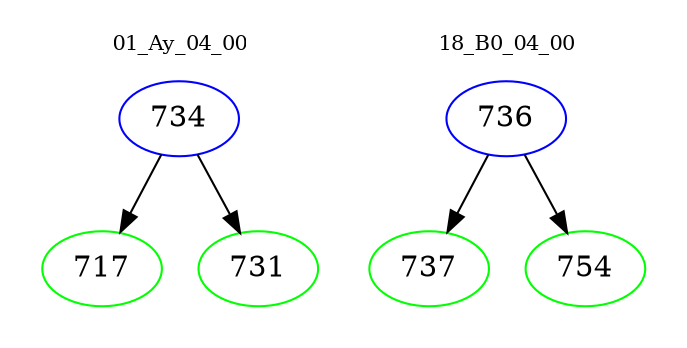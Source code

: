 digraph{
subgraph cluster_0 {
color = white
label = "01_Ay_04_00";
fontsize=10;
T0_734 [label="734", color="blue"]
T0_734 -> T0_717 [color="black"]
T0_717 [label="717", color="green"]
T0_734 -> T0_731 [color="black"]
T0_731 [label="731", color="green"]
}
subgraph cluster_1 {
color = white
label = "18_B0_04_00";
fontsize=10;
T1_736 [label="736", color="blue"]
T1_736 -> T1_737 [color="black"]
T1_737 [label="737", color="green"]
T1_736 -> T1_754 [color="black"]
T1_754 [label="754", color="green"]
}
}
